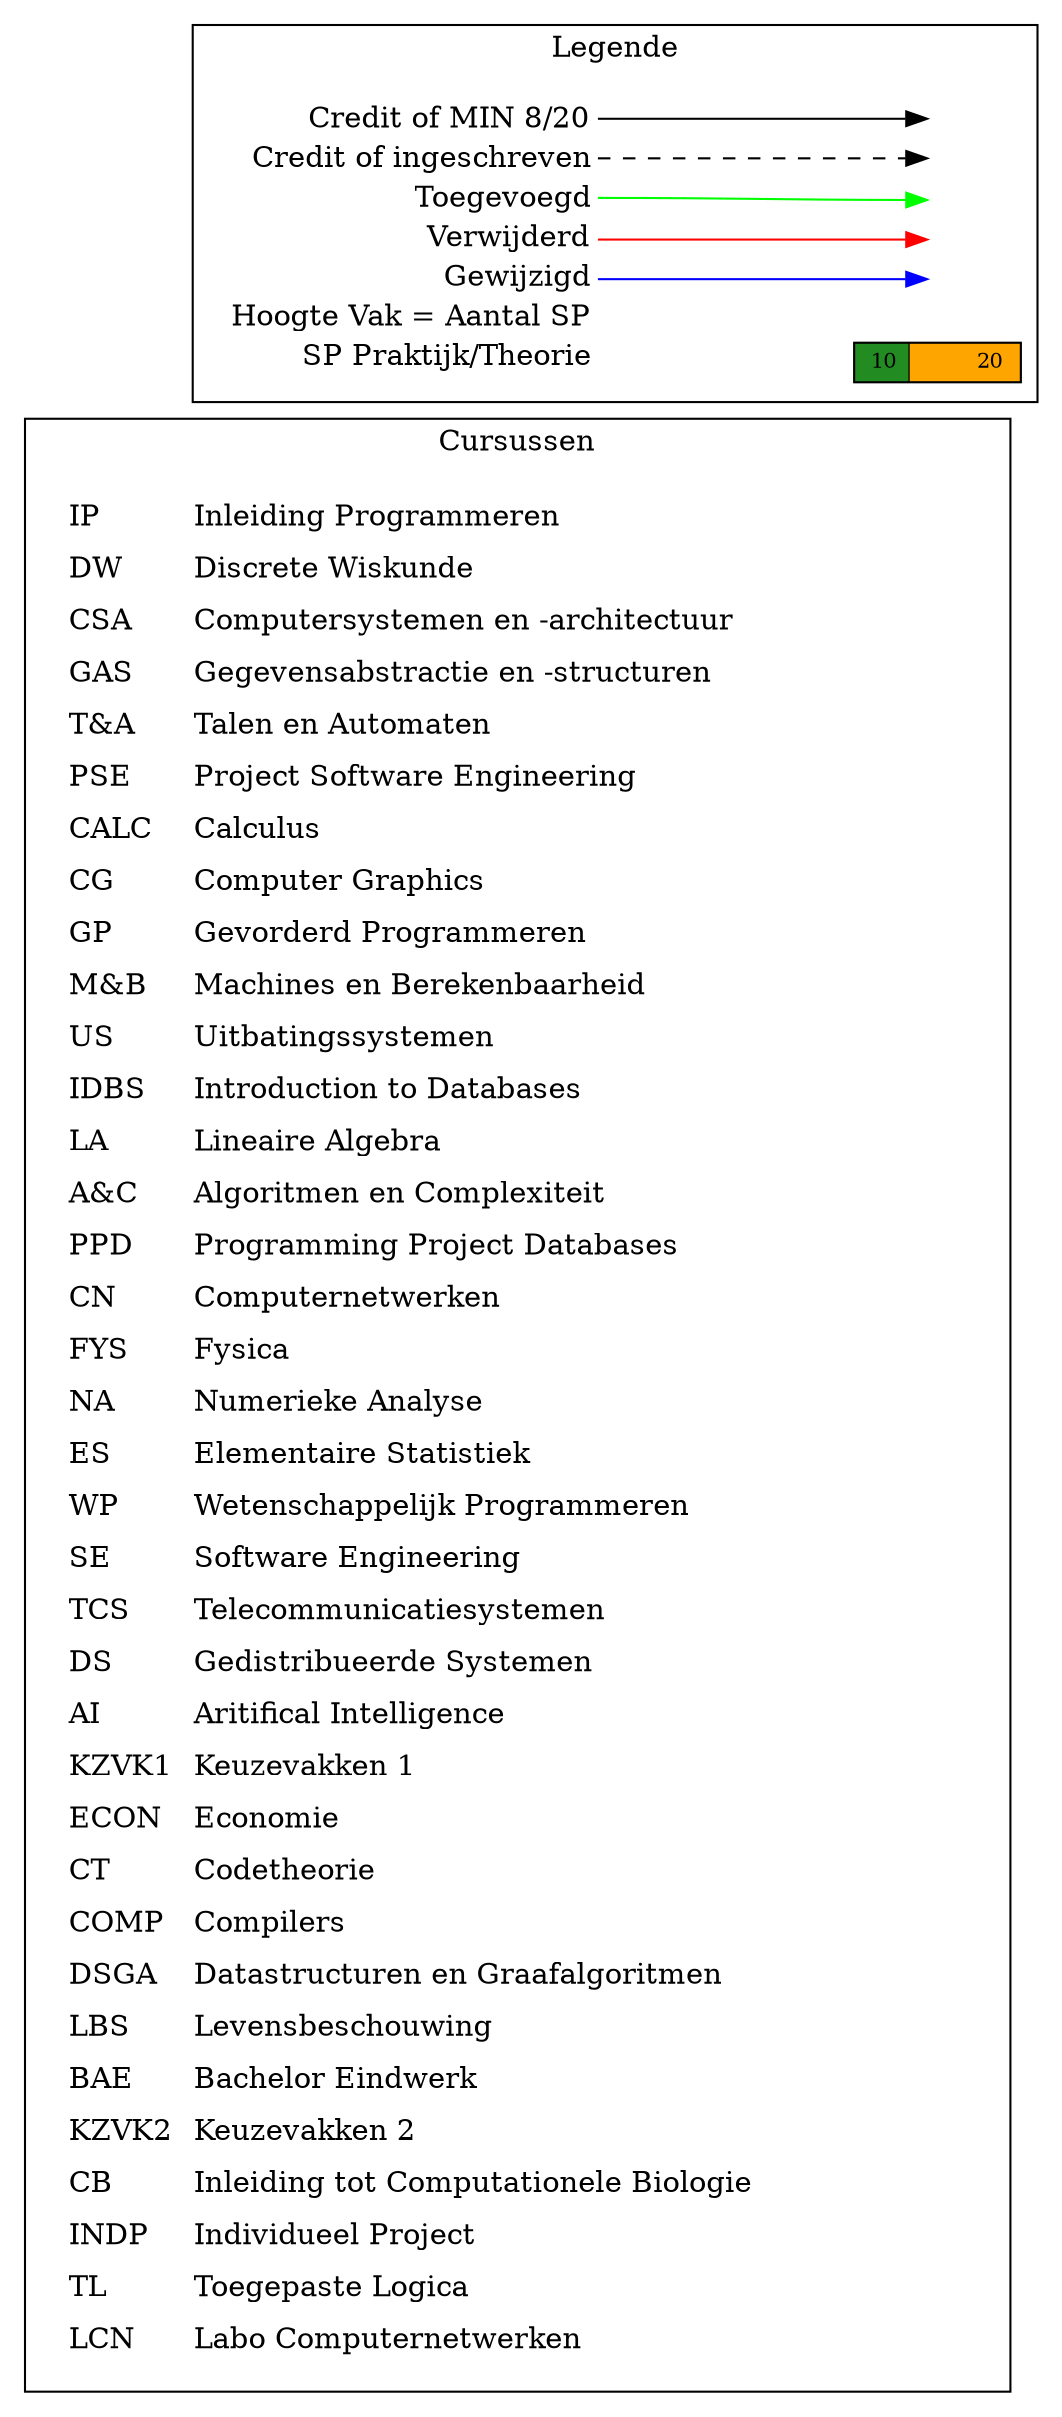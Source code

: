 digraph {
  rankdir=LR
  node [shape=plaintext]

  subgraph cluster_courses {
    label = "Cursussen";
    courses [label=<<table border="0" cellpadding="5" cellspacing="0" cellborder="0">
      <tr><td align="left" port="i1">IP</td><td align="left">Inleiding Programmeren</td></tr>
      <tr><td align="left" port="i1">DW</td><td align="left">Discrete Wiskunde</td></tr>
      <tr><td align="left" port="i1">CSA</td><td align="left">Computersystemen en -architectuur</td></tr>
      <tr><td align="left" port="i1">GAS</td><td align="left">Gegevensabstractie en -structuren</td></tr>
      <tr><td align="left" port="i1">T&amp;A</td><td align="left">Talen en Automaten</td></tr>
      <tr><td align="left" port="i1">PSE</td><td align="left">Project Software Engineering</td></tr>
      <tr><td align="left" port="i1">CALC</td><td align="left">Calculus</td></tr>
      <tr><td align="left" port="i1">CG</td><td align="left">Computer Graphics</td></tr>
      <tr><td align="left" port="i1">GP</td><td align="left">Gevorderd Programmeren</td></tr>
      <tr><td align="left" port="i1">M&amp;B</td><td align="left">Machines en Berekenbaarheid</td></tr>
      <tr><td align="left" port="i1">US</td><td align="left">Uitbatingssystemen</td></tr>
      <tr><td align="left" port="i1">IDBS</td><td align="left">Introduction to Databases</td></tr>
      <tr><td align="left" port="i1">LA</td><td align="left">Lineaire Algebra</td></tr>
      <tr><td align="left" port="i1">A&amp;C</td><td align="left">Algoritmen en Complexiteit</td></tr>
      <tr><td align="left" port="i1">PPD</td><td align="left">Programming Project Databases</td></tr>
      <tr><td align="left" port="i1">CN</td><td align="left">Computernetwerken</td></tr>
      <tr><td align="left" port="i1">FYS</td><td align="left">Fysica</td></tr>
      <tr><td align="left" port="i1">NA</td><td align="left">Numerieke Analyse</td></tr>
      <tr><td align="left" port="i1">ES</td><td align="left">Elementaire Statistiek</td></tr>
      <tr><td align="left" port="i1">WP</td><td align="left">Wetenschappelijk Programmeren</td></tr>
      <tr><td align="left" port="i1">SE</td><td align="left">Software Engineering</td></tr>
      <tr><td align="left" port="i1">TCS</td><td align="left">Telecommunicatiesystemen</td></tr>
      <tr><td align="left" port="i1">DS</td><td align="left">Gedistribueerde Systemen</td></tr>
      <tr><td align="left" port="i1">AI</td><td align="left">Aritifical Intelligence</td></tr>
      <tr><td align="left" port="i1">KZVK1</td><td align="left">Keuzevakken 1</td></tr>
      <tr><td align="left" port="i1">ECON</td><td align="left">Economie</td></tr>
      <tr><td align="left" port="i1">CT</td><td align="left">Codetheorie</td></tr>
      <tr><td align="left" port="i1">COMP</td><td align="left">Compilers</td></tr>
      <tr><td align="left" port="i1">DSGA</td><td align="left">Datastructuren en Graafalgoritmen</td></tr>
      <tr><td align="left" port="i1">LBS</td><td align="left">Levensbeschouwing</td></tr>
      <tr><td align="left" port="i1">BAE</td><td align="left">Bachelor Eindwerk</td></tr>
      <tr><td align="left" port="i1">KZVK2</td><td align="left">Keuzevakken 2</td></tr>
      <tr><td align="left" port="i1">CB</td><td align="left">Inleiding tot Computationele Biologie</td></tr>
      <tr><td align="left" port="i1">INDP</td><td align="left">Individueel Project</td></tr>
      <tr><td align="left" port="i1">TL</td><td align="left">Toegepaste Logica</td></tr>
      <tr><td align="left" port="i1">LCN</td><td align="left">Labo Computernetwerken</td></tr>
      </table>>]
    key3 [label=<<table border="0" cellpadding="2" cellspacing="0" cellborder="0">
      <tr><td port="i1">&nbsp;</td></tr>
      <tr><td port="i2">&nbsp;</td></tr>
      <tr><td port="i3">&nbsp;</td></tr>
      <tr><td port="i4">&nbsp;</td></tr>
      <tr><td port="i5">&nbsp;</td></tr>
      </table>>]

    # fix placement a bit
    courses:i1:e -> key3:i1:w [style=invis]
  }

  subgraph cluster_legend {
    label = "Legende";
    key [label=<<table border="0" cellpadding="2" cellspacing="0" cellborder="0">
      <tr><td align="right" port="i1">Credit of MIN 8/20</td></tr>
      <tr><td align="right" port="i2">Credit of ingeschreven</td></tr>
      <tr><td align="right" port="i3">Toegevoegd</td></tr>
      <tr><td align="right" port="i4">Verwijderd</td></tr>
      <tr><td align="right" port="i5">Gewijzigd</td></tr>
      <tr><td align="right" port="i6">Hoogte Vak = Aantal SP</td></tr>
      <tr><td align="right" port="i7">SP Praktijk/Theorie</td></tr>
      </table>>]
    key2 [label=<<table border="0" cellpadding="2" cellspacing="0" cellborder="0">
      <tr><td port="i1">&nbsp;</td></tr>
      <tr><td port="i2">&nbsp;</td></tr>
      <tr><td port="i3">&nbsp;</td></tr>
      <tr><td port="i4">&nbsp;</td></tr>
      <tr><td port="i5">&nbsp;</td></tr>
      </table>>]
    key:i1:e -> key2:i1:w []
    key:i2:e -> key2:i2:w [style=dashed]
    key:i3:e -> key2:i3:w [color=green]
    key:i4:e -> key2:i4:w [color=red]
    key:i5:e -> key2:i5:w [color=blue]

    sp_ratio [shape=rect, fontsize=10, height=0.10, style=striped, color="forestgreen;0.33:orange", label="10             20"]
    key:i7 -> sp_ratio [style=invis]
  }

}